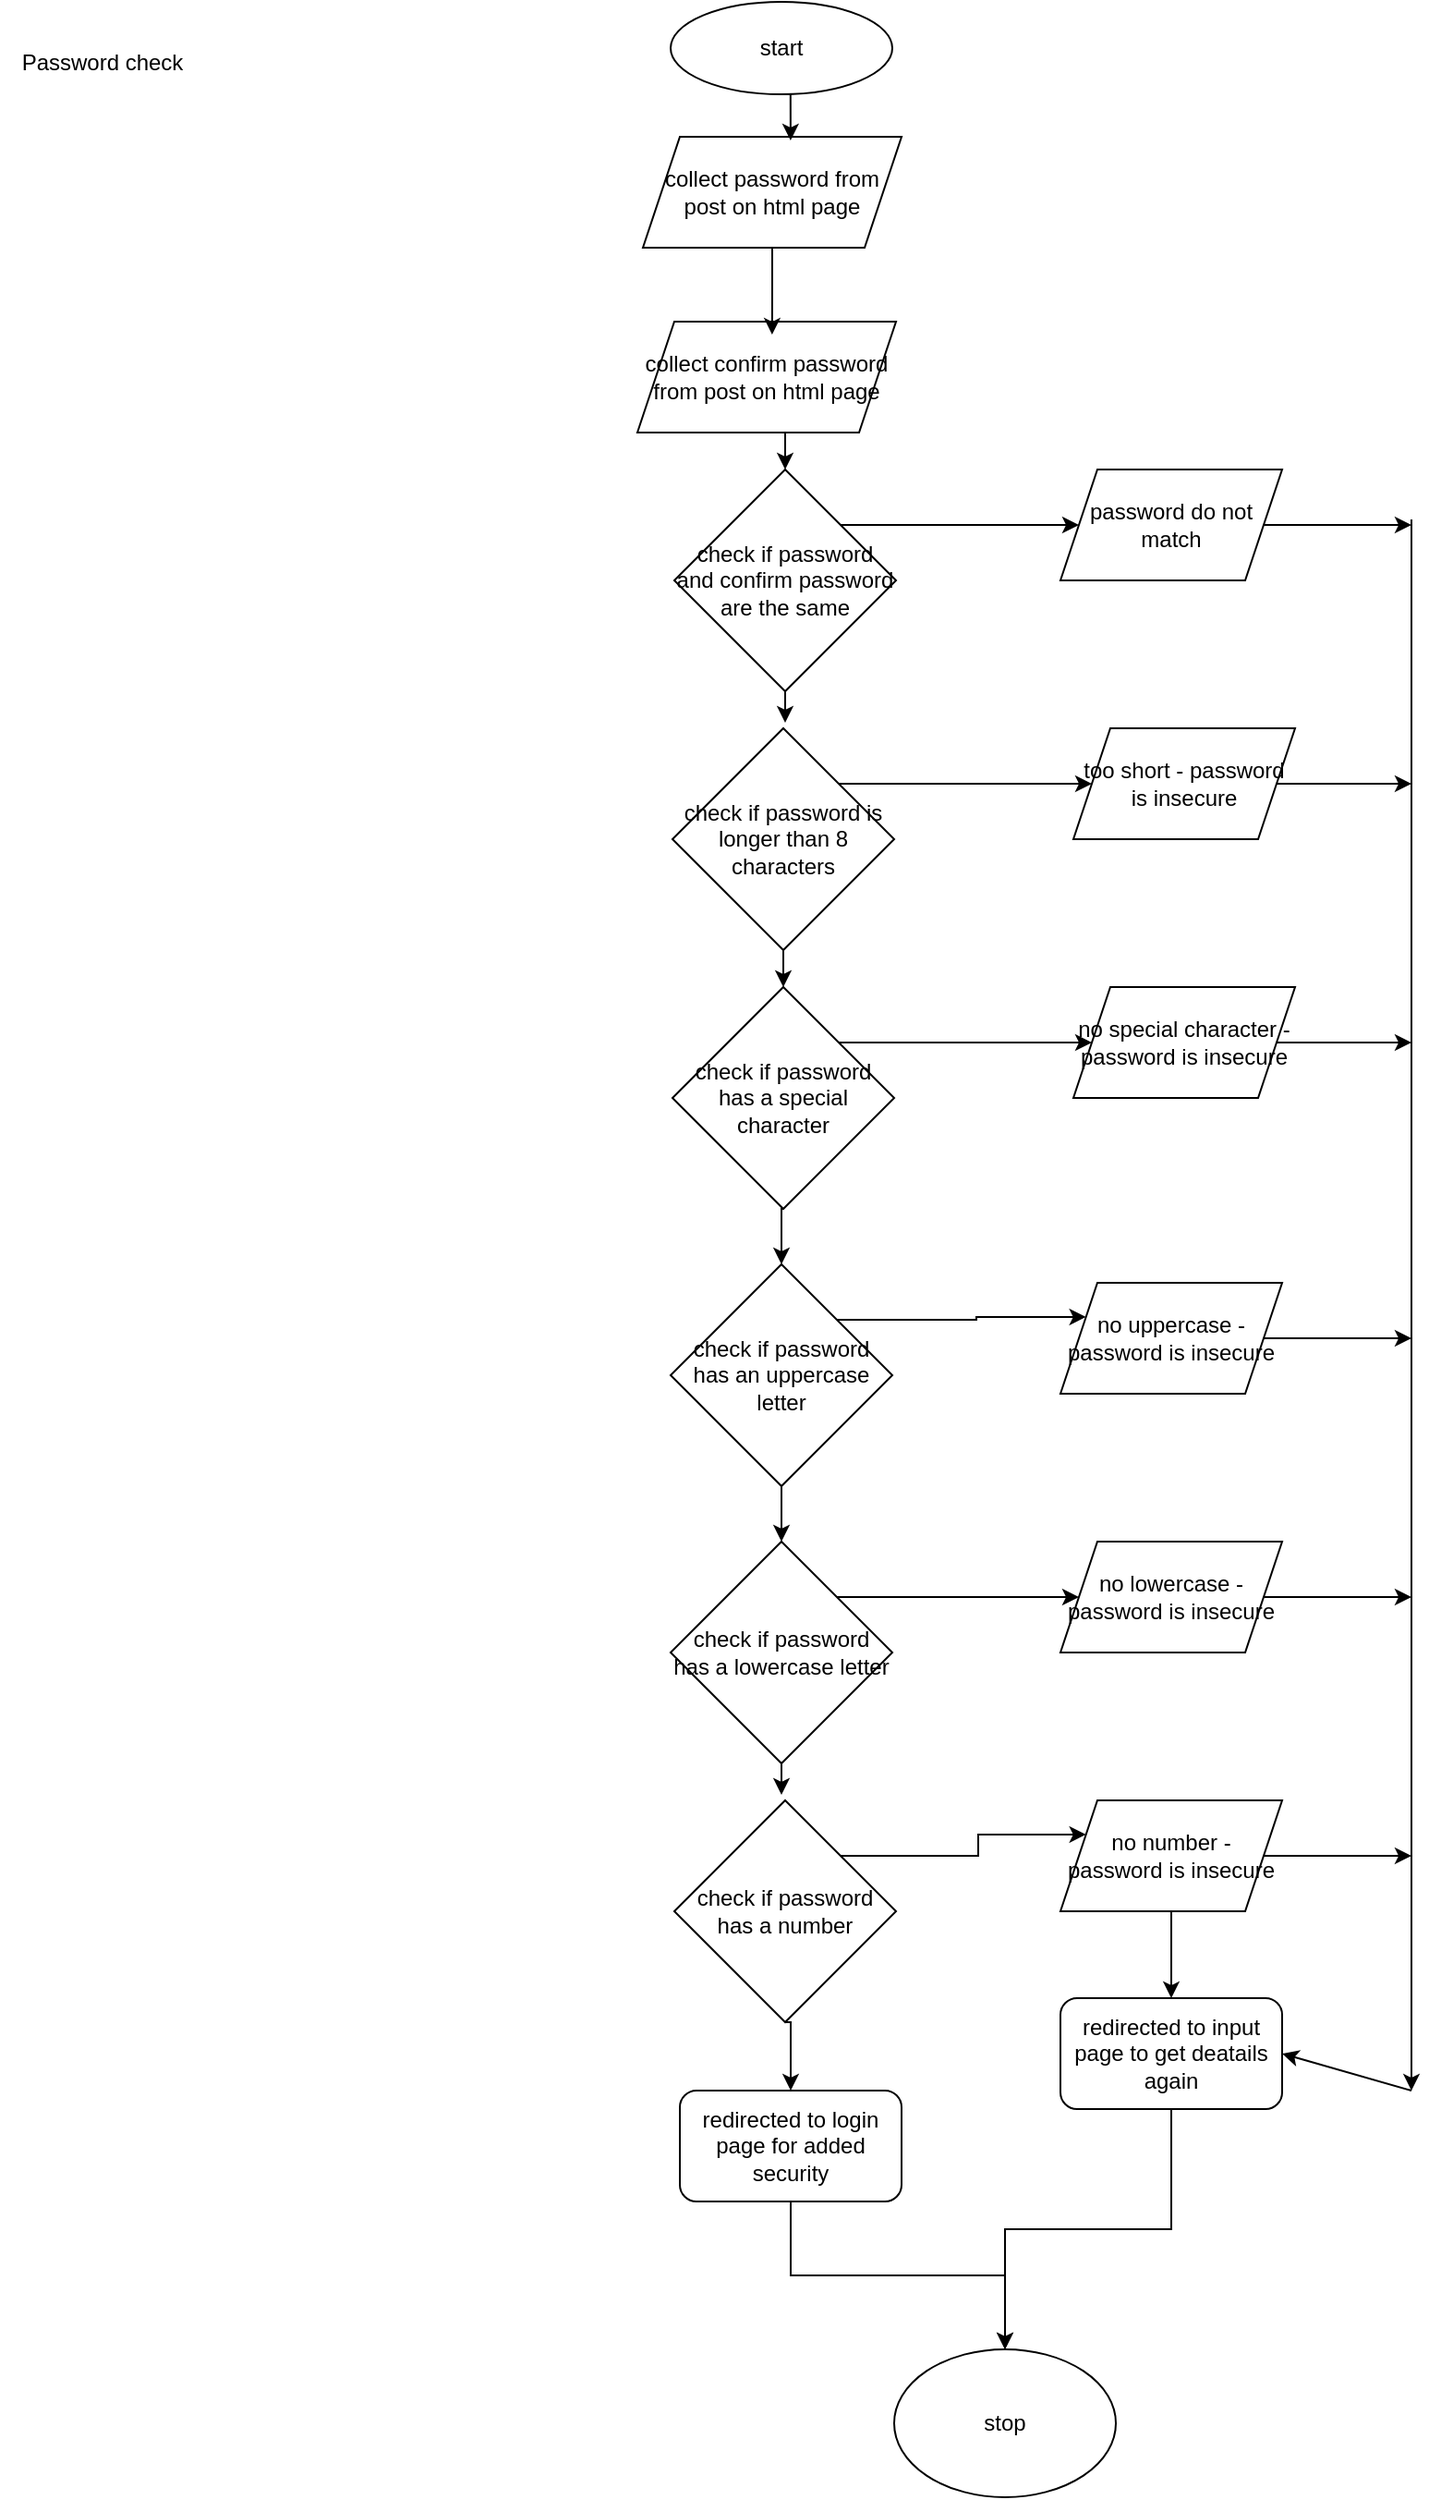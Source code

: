 <mxfile version="24.7.17">
  <diagram name="Page-1" id="KVi_2mQVmErIWG6Ddh9i">
    <mxGraphModel dx="2261" dy="760" grid="1" gridSize="10" guides="1" tooltips="1" connect="1" arrows="1" fold="1" page="1" pageScale="1" pageWidth="827" pageHeight="1169" math="0" shadow="0">
      <root>
        <mxCell id="0" />
        <mxCell id="1" parent="0" />
        <mxCell id="nuF4nA1irHn2rMdNCrO3-1" value="start" style="ellipse;whiteSpace=wrap;html=1;" vertex="1" parent="1">
          <mxGeometry x="359" width="120" height="50" as="geometry" />
        </mxCell>
        <mxCell id="nuF4nA1irHn2rMdNCrO3-2" value="Password check" style="text;html=1;align=center;verticalAlign=middle;resizable=0;points=[];autosize=1;strokeColor=none;fillColor=none;" vertex="1" parent="1">
          <mxGeometry x="-4" y="18" width="110" height="30" as="geometry" />
        </mxCell>
        <mxCell id="nuF4nA1irHn2rMdNCrO3-4" value="collect password from post on html page" style="shape=parallelogram;perimeter=parallelogramPerimeter;whiteSpace=wrap;html=1;fixedSize=1;" vertex="1" parent="1">
          <mxGeometry x="344" y="73" width="140" height="60" as="geometry" />
        </mxCell>
        <mxCell id="nuF4nA1irHn2rMdNCrO3-29" style="edgeStyle=orthogonalEdgeStyle;rounded=0;orthogonalLoop=1;jettySize=auto;html=1;exitX=1;exitY=0;exitDx=0;exitDy=0;entryX=0;entryY=0.5;entryDx=0;entryDy=0;" edge="1" parent="1" source="nuF4nA1irHn2rMdNCrO3-5" target="nuF4nA1irHn2rMdNCrO3-6">
          <mxGeometry relative="1" as="geometry" />
        </mxCell>
        <mxCell id="nuF4nA1irHn2rMdNCrO3-30" style="edgeStyle=orthogonalEdgeStyle;rounded=0;orthogonalLoop=1;jettySize=auto;html=1;exitX=0.5;exitY=1;exitDx=0;exitDy=0;entryX=0.5;entryY=0;entryDx=0;entryDy=0;" edge="1" parent="1" source="nuF4nA1irHn2rMdNCrO3-5" target="nuF4nA1irHn2rMdNCrO3-7">
          <mxGeometry relative="1" as="geometry" />
        </mxCell>
        <mxCell id="nuF4nA1irHn2rMdNCrO3-5" value="check if password is longer than 8 characters" style="rhombus;whiteSpace=wrap;html=1;" vertex="1" parent="1">
          <mxGeometry x="360" y="393" width="120" height="120" as="geometry" />
        </mxCell>
        <mxCell id="nuF4nA1irHn2rMdNCrO3-45" style="edgeStyle=orthogonalEdgeStyle;rounded=0;orthogonalLoop=1;jettySize=auto;html=1;exitX=1;exitY=0.5;exitDx=0;exitDy=0;" edge="1" parent="1" source="nuF4nA1irHn2rMdNCrO3-6">
          <mxGeometry relative="1" as="geometry">
            <mxPoint x="760" y="423" as="targetPoint" />
          </mxGeometry>
        </mxCell>
        <mxCell id="nuF4nA1irHn2rMdNCrO3-6" value="too short - password is insecure" style="shape=parallelogram;perimeter=parallelogramPerimeter;whiteSpace=wrap;html=1;fixedSize=1;" vertex="1" parent="1">
          <mxGeometry x="577" y="393" width="120" height="60" as="geometry" />
        </mxCell>
        <mxCell id="nuF4nA1irHn2rMdNCrO3-31" style="edgeStyle=orthogonalEdgeStyle;rounded=0;orthogonalLoop=1;jettySize=auto;html=1;exitX=1;exitY=0;exitDx=0;exitDy=0;entryX=0;entryY=0.5;entryDx=0;entryDy=0;" edge="1" parent="1" source="nuF4nA1irHn2rMdNCrO3-7" target="nuF4nA1irHn2rMdNCrO3-8">
          <mxGeometry relative="1" as="geometry" />
        </mxCell>
        <mxCell id="nuF4nA1irHn2rMdNCrO3-32" style="edgeStyle=orthogonalEdgeStyle;rounded=0;orthogonalLoop=1;jettySize=auto;html=1;exitX=0.5;exitY=1;exitDx=0;exitDy=0;entryX=0.5;entryY=0;entryDx=0;entryDy=0;" edge="1" parent="1" source="nuF4nA1irHn2rMdNCrO3-7" target="nuF4nA1irHn2rMdNCrO3-9">
          <mxGeometry relative="1" as="geometry" />
        </mxCell>
        <mxCell id="nuF4nA1irHn2rMdNCrO3-7" value="check if password has a special character" style="rhombus;whiteSpace=wrap;html=1;" vertex="1" parent="1">
          <mxGeometry x="360" y="533" width="120" height="120" as="geometry" />
        </mxCell>
        <mxCell id="nuF4nA1irHn2rMdNCrO3-46" style="edgeStyle=orthogonalEdgeStyle;rounded=0;orthogonalLoop=1;jettySize=auto;html=1;exitX=1;exitY=0.5;exitDx=0;exitDy=0;" edge="1" parent="1" source="nuF4nA1irHn2rMdNCrO3-8">
          <mxGeometry relative="1" as="geometry">
            <mxPoint x="760" y="563" as="targetPoint" />
          </mxGeometry>
        </mxCell>
        <mxCell id="nuF4nA1irHn2rMdNCrO3-8" value="no special character - password is insecure" style="shape=parallelogram;perimeter=parallelogramPerimeter;whiteSpace=wrap;html=1;fixedSize=1;" vertex="1" parent="1">
          <mxGeometry x="577" y="533" width="120" height="60" as="geometry" />
        </mxCell>
        <mxCell id="nuF4nA1irHn2rMdNCrO3-34" style="edgeStyle=orthogonalEdgeStyle;rounded=0;orthogonalLoop=1;jettySize=auto;html=1;exitX=1;exitY=0;exitDx=0;exitDy=0;entryX=0;entryY=0.25;entryDx=0;entryDy=0;" edge="1" parent="1" source="nuF4nA1irHn2rMdNCrO3-9" target="nuF4nA1irHn2rMdNCrO3-10">
          <mxGeometry relative="1" as="geometry" />
        </mxCell>
        <mxCell id="nuF4nA1irHn2rMdNCrO3-35" style="edgeStyle=orthogonalEdgeStyle;rounded=0;orthogonalLoop=1;jettySize=auto;html=1;exitX=0.5;exitY=1;exitDx=0;exitDy=0;entryX=0.5;entryY=0;entryDx=0;entryDy=0;" edge="1" parent="1" source="nuF4nA1irHn2rMdNCrO3-9" target="nuF4nA1irHn2rMdNCrO3-11">
          <mxGeometry relative="1" as="geometry" />
        </mxCell>
        <mxCell id="nuF4nA1irHn2rMdNCrO3-9" value="check if password has an uppercase letter" style="rhombus;whiteSpace=wrap;html=1;" vertex="1" parent="1">
          <mxGeometry x="359" y="683" width="120" height="120" as="geometry" />
        </mxCell>
        <mxCell id="nuF4nA1irHn2rMdNCrO3-47" style="edgeStyle=orthogonalEdgeStyle;rounded=0;orthogonalLoop=1;jettySize=auto;html=1;exitX=1;exitY=0.5;exitDx=0;exitDy=0;" edge="1" parent="1" source="nuF4nA1irHn2rMdNCrO3-10">
          <mxGeometry relative="1" as="geometry">
            <mxPoint x="760" y="723" as="targetPoint" />
          </mxGeometry>
        </mxCell>
        <mxCell id="nuF4nA1irHn2rMdNCrO3-10" value="no uppercase - password is insecure" style="shape=parallelogram;perimeter=parallelogramPerimeter;whiteSpace=wrap;html=1;fixedSize=1;" vertex="1" parent="1">
          <mxGeometry x="570" y="693" width="120" height="60" as="geometry" />
        </mxCell>
        <mxCell id="nuF4nA1irHn2rMdNCrO3-36" style="edgeStyle=orthogonalEdgeStyle;rounded=0;orthogonalLoop=1;jettySize=auto;html=1;exitX=1;exitY=0;exitDx=0;exitDy=0;" edge="1" parent="1" source="nuF4nA1irHn2rMdNCrO3-11" target="nuF4nA1irHn2rMdNCrO3-12">
          <mxGeometry relative="1" as="geometry" />
        </mxCell>
        <mxCell id="nuF4nA1irHn2rMdNCrO3-37" style="edgeStyle=orthogonalEdgeStyle;rounded=0;orthogonalLoop=1;jettySize=auto;html=1;exitX=0.5;exitY=1;exitDx=0;exitDy=0;" edge="1" parent="1" source="nuF4nA1irHn2rMdNCrO3-11">
          <mxGeometry relative="1" as="geometry">
            <mxPoint x="419" y="970" as="targetPoint" />
          </mxGeometry>
        </mxCell>
        <mxCell id="nuF4nA1irHn2rMdNCrO3-11" value="check if password has a lowercase letter" style="rhombus;whiteSpace=wrap;html=1;" vertex="1" parent="1">
          <mxGeometry x="359" y="833" width="120" height="120" as="geometry" />
        </mxCell>
        <mxCell id="nuF4nA1irHn2rMdNCrO3-48" style="edgeStyle=orthogonalEdgeStyle;rounded=0;orthogonalLoop=1;jettySize=auto;html=1;exitX=1;exitY=0.5;exitDx=0;exitDy=0;" edge="1" parent="1" source="nuF4nA1irHn2rMdNCrO3-12">
          <mxGeometry relative="1" as="geometry">
            <mxPoint x="760" y="863" as="targetPoint" />
          </mxGeometry>
        </mxCell>
        <mxCell id="nuF4nA1irHn2rMdNCrO3-12" value="no lowercase - password is insecure" style="shape=parallelogram;perimeter=parallelogramPerimeter;whiteSpace=wrap;html=1;fixedSize=1;" vertex="1" parent="1">
          <mxGeometry x="570" y="833" width="120" height="60" as="geometry" />
        </mxCell>
        <mxCell id="nuF4nA1irHn2rMdNCrO3-38" style="edgeStyle=orthogonalEdgeStyle;rounded=0;orthogonalLoop=1;jettySize=auto;html=1;exitX=1;exitY=0;exitDx=0;exitDy=0;entryX=0;entryY=0.25;entryDx=0;entryDy=0;" edge="1" parent="1" source="nuF4nA1irHn2rMdNCrO3-14" target="nuF4nA1irHn2rMdNCrO3-15">
          <mxGeometry relative="1" as="geometry" />
        </mxCell>
        <mxCell id="nuF4nA1irHn2rMdNCrO3-39" style="edgeStyle=orthogonalEdgeStyle;rounded=0;orthogonalLoop=1;jettySize=auto;html=1;exitX=0.5;exitY=1;exitDx=0;exitDy=0;entryX=0.5;entryY=0;entryDx=0;entryDy=0;" edge="1" parent="1" source="nuF4nA1irHn2rMdNCrO3-14" target="nuF4nA1irHn2rMdNCrO3-22">
          <mxGeometry relative="1" as="geometry" />
        </mxCell>
        <mxCell id="nuF4nA1irHn2rMdNCrO3-14" value="check if password has a number" style="rhombus;whiteSpace=wrap;html=1;" vertex="1" parent="1">
          <mxGeometry x="361" y="973" width="120" height="120" as="geometry" />
        </mxCell>
        <mxCell id="nuF4nA1irHn2rMdNCrO3-40" style="edgeStyle=orthogonalEdgeStyle;rounded=0;orthogonalLoop=1;jettySize=auto;html=1;exitX=0.5;exitY=1;exitDx=0;exitDy=0;entryX=0.5;entryY=0;entryDx=0;entryDy=0;" edge="1" parent="1" source="nuF4nA1irHn2rMdNCrO3-15" target="nuF4nA1irHn2rMdNCrO3-21">
          <mxGeometry relative="1" as="geometry" />
        </mxCell>
        <mxCell id="nuF4nA1irHn2rMdNCrO3-49" style="edgeStyle=orthogonalEdgeStyle;rounded=0;orthogonalLoop=1;jettySize=auto;html=1;exitX=1;exitY=0.5;exitDx=0;exitDy=0;" edge="1" parent="1" source="nuF4nA1irHn2rMdNCrO3-15">
          <mxGeometry relative="1" as="geometry">
            <mxPoint x="760" y="1003" as="targetPoint" />
          </mxGeometry>
        </mxCell>
        <mxCell id="nuF4nA1irHn2rMdNCrO3-15" value="no number - password is insecure" style="shape=parallelogram;perimeter=parallelogramPerimeter;whiteSpace=wrap;html=1;fixedSize=1;" vertex="1" parent="1">
          <mxGeometry x="570" y="973" width="120" height="60" as="geometry" />
        </mxCell>
        <mxCell id="nuF4nA1irHn2rMdNCrO3-26" style="edgeStyle=orthogonalEdgeStyle;rounded=0;orthogonalLoop=1;jettySize=auto;html=1;exitX=0.5;exitY=1;exitDx=0;exitDy=0;entryX=0.5;entryY=0;entryDx=0;entryDy=0;" edge="1" parent="1" source="nuF4nA1irHn2rMdNCrO3-16" target="nuF4nA1irHn2rMdNCrO3-17">
          <mxGeometry relative="1" as="geometry" />
        </mxCell>
        <mxCell id="nuF4nA1irHn2rMdNCrO3-16" value="collect confirm password from post on html page" style="shape=parallelogram;perimeter=parallelogramPerimeter;whiteSpace=wrap;html=1;fixedSize=1;" vertex="1" parent="1">
          <mxGeometry x="341" y="173" width="140" height="60" as="geometry" />
        </mxCell>
        <mxCell id="nuF4nA1irHn2rMdNCrO3-27" style="edgeStyle=orthogonalEdgeStyle;rounded=0;orthogonalLoop=1;jettySize=auto;html=1;exitX=1;exitY=0;exitDx=0;exitDy=0;" edge="1" parent="1" source="nuF4nA1irHn2rMdNCrO3-17" target="nuF4nA1irHn2rMdNCrO3-18">
          <mxGeometry relative="1" as="geometry" />
        </mxCell>
        <mxCell id="nuF4nA1irHn2rMdNCrO3-28" style="edgeStyle=orthogonalEdgeStyle;rounded=0;orthogonalLoop=1;jettySize=auto;html=1;exitX=0.5;exitY=1;exitDx=0;exitDy=0;" edge="1" parent="1" source="nuF4nA1irHn2rMdNCrO3-17">
          <mxGeometry relative="1" as="geometry">
            <mxPoint x="421" y="390" as="targetPoint" />
          </mxGeometry>
        </mxCell>
        <mxCell id="nuF4nA1irHn2rMdNCrO3-17" value="check if password and confirm password are the same " style="rhombus;whiteSpace=wrap;html=1;" vertex="1" parent="1">
          <mxGeometry x="361" y="253" width="120" height="120" as="geometry" />
        </mxCell>
        <mxCell id="nuF4nA1irHn2rMdNCrO3-44" style="edgeStyle=orthogonalEdgeStyle;rounded=0;orthogonalLoop=1;jettySize=auto;html=1;exitX=1;exitY=0.5;exitDx=0;exitDy=0;" edge="1" parent="1" source="nuF4nA1irHn2rMdNCrO3-18">
          <mxGeometry relative="1" as="geometry">
            <mxPoint x="760" y="283" as="targetPoint" />
          </mxGeometry>
        </mxCell>
        <mxCell id="nuF4nA1irHn2rMdNCrO3-18" value="password do not match" style="shape=parallelogram;perimeter=parallelogramPerimeter;whiteSpace=wrap;html=1;fixedSize=1;" vertex="1" parent="1">
          <mxGeometry x="570" y="253" width="120" height="60" as="geometry" />
        </mxCell>
        <mxCell id="nuF4nA1irHn2rMdNCrO3-51" style="edgeStyle=orthogonalEdgeStyle;rounded=0;orthogonalLoop=1;jettySize=auto;html=1;exitX=0.5;exitY=1;exitDx=0;exitDy=0;" edge="1" parent="1" source="nuF4nA1irHn2rMdNCrO3-21" target="nuF4nA1irHn2rMdNCrO3-23">
          <mxGeometry relative="1" as="geometry" />
        </mxCell>
        <mxCell id="nuF4nA1irHn2rMdNCrO3-21" value="redirected to input page to get deatails again" style="rounded=1;whiteSpace=wrap;html=1;" vertex="1" parent="1">
          <mxGeometry x="570" y="1080" width="120" height="60" as="geometry" />
        </mxCell>
        <mxCell id="nuF4nA1irHn2rMdNCrO3-50" style="edgeStyle=orthogonalEdgeStyle;rounded=0;orthogonalLoop=1;jettySize=auto;html=1;exitX=0.5;exitY=1;exitDx=0;exitDy=0;" edge="1" parent="1" source="nuF4nA1irHn2rMdNCrO3-22" target="nuF4nA1irHn2rMdNCrO3-23">
          <mxGeometry relative="1" as="geometry" />
        </mxCell>
        <mxCell id="nuF4nA1irHn2rMdNCrO3-22" value="redirected to login page for added security" style="rounded=1;whiteSpace=wrap;html=1;" vertex="1" parent="1">
          <mxGeometry x="364" y="1130" width="120" height="60" as="geometry" />
        </mxCell>
        <mxCell id="nuF4nA1irHn2rMdNCrO3-23" value="stop" style="ellipse;whiteSpace=wrap;html=1;" vertex="1" parent="1">
          <mxGeometry x="480" y="1270" width="120" height="80" as="geometry" />
        </mxCell>
        <mxCell id="nuF4nA1irHn2rMdNCrO3-24" style="edgeStyle=orthogonalEdgeStyle;rounded=0;orthogonalLoop=1;jettySize=auto;html=1;exitX=0.5;exitY=1;exitDx=0;exitDy=0;entryX=0.571;entryY=0.033;entryDx=0;entryDy=0;entryPerimeter=0;" edge="1" parent="1" source="nuF4nA1irHn2rMdNCrO3-1" target="nuF4nA1irHn2rMdNCrO3-4">
          <mxGeometry relative="1" as="geometry" />
        </mxCell>
        <mxCell id="nuF4nA1irHn2rMdNCrO3-25" style="edgeStyle=orthogonalEdgeStyle;rounded=0;orthogonalLoop=1;jettySize=auto;html=1;exitX=0.5;exitY=1;exitDx=0;exitDy=0;entryX=0.521;entryY=0.117;entryDx=0;entryDy=0;entryPerimeter=0;" edge="1" parent="1" source="nuF4nA1irHn2rMdNCrO3-4" target="nuF4nA1irHn2rMdNCrO3-16">
          <mxGeometry relative="1" as="geometry" />
        </mxCell>
        <mxCell id="nuF4nA1irHn2rMdNCrO3-42" value="" style="endArrow=classic;html=1;rounded=0;" edge="1" parent="1">
          <mxGeometry width="50" height="50" relative="1" as="geometry">
            <mxPoint x="760" y="280" as="sourcePoint" />
            <mxPoint x="760" y="1130" as="targetPoint" />
          </mxGeometry>
        </mxCell>
        <mxCell id="nuF4nA1irHn2rMdNCrO3-43" value="" style="endArrow=classic;html=1;rounded=0;entryX=1;entryY=0.5;entryDx=0;entryDy=0;" edge="1" parent="1" target="nuF4nA1irHn2rMdNCrO3-21">
          <mxGeometry width="50" height="50" relative="1" as="geometry">
            <mxPoint x="760" y="1130" as="sourcePoint" />
            <mxPoint x="440" y="1060" as="targetPoint" />
          </mxGeometry>
        </mxCell>
      </root>
    </mxGraphModel>
  </diagram>
</mxfile>
